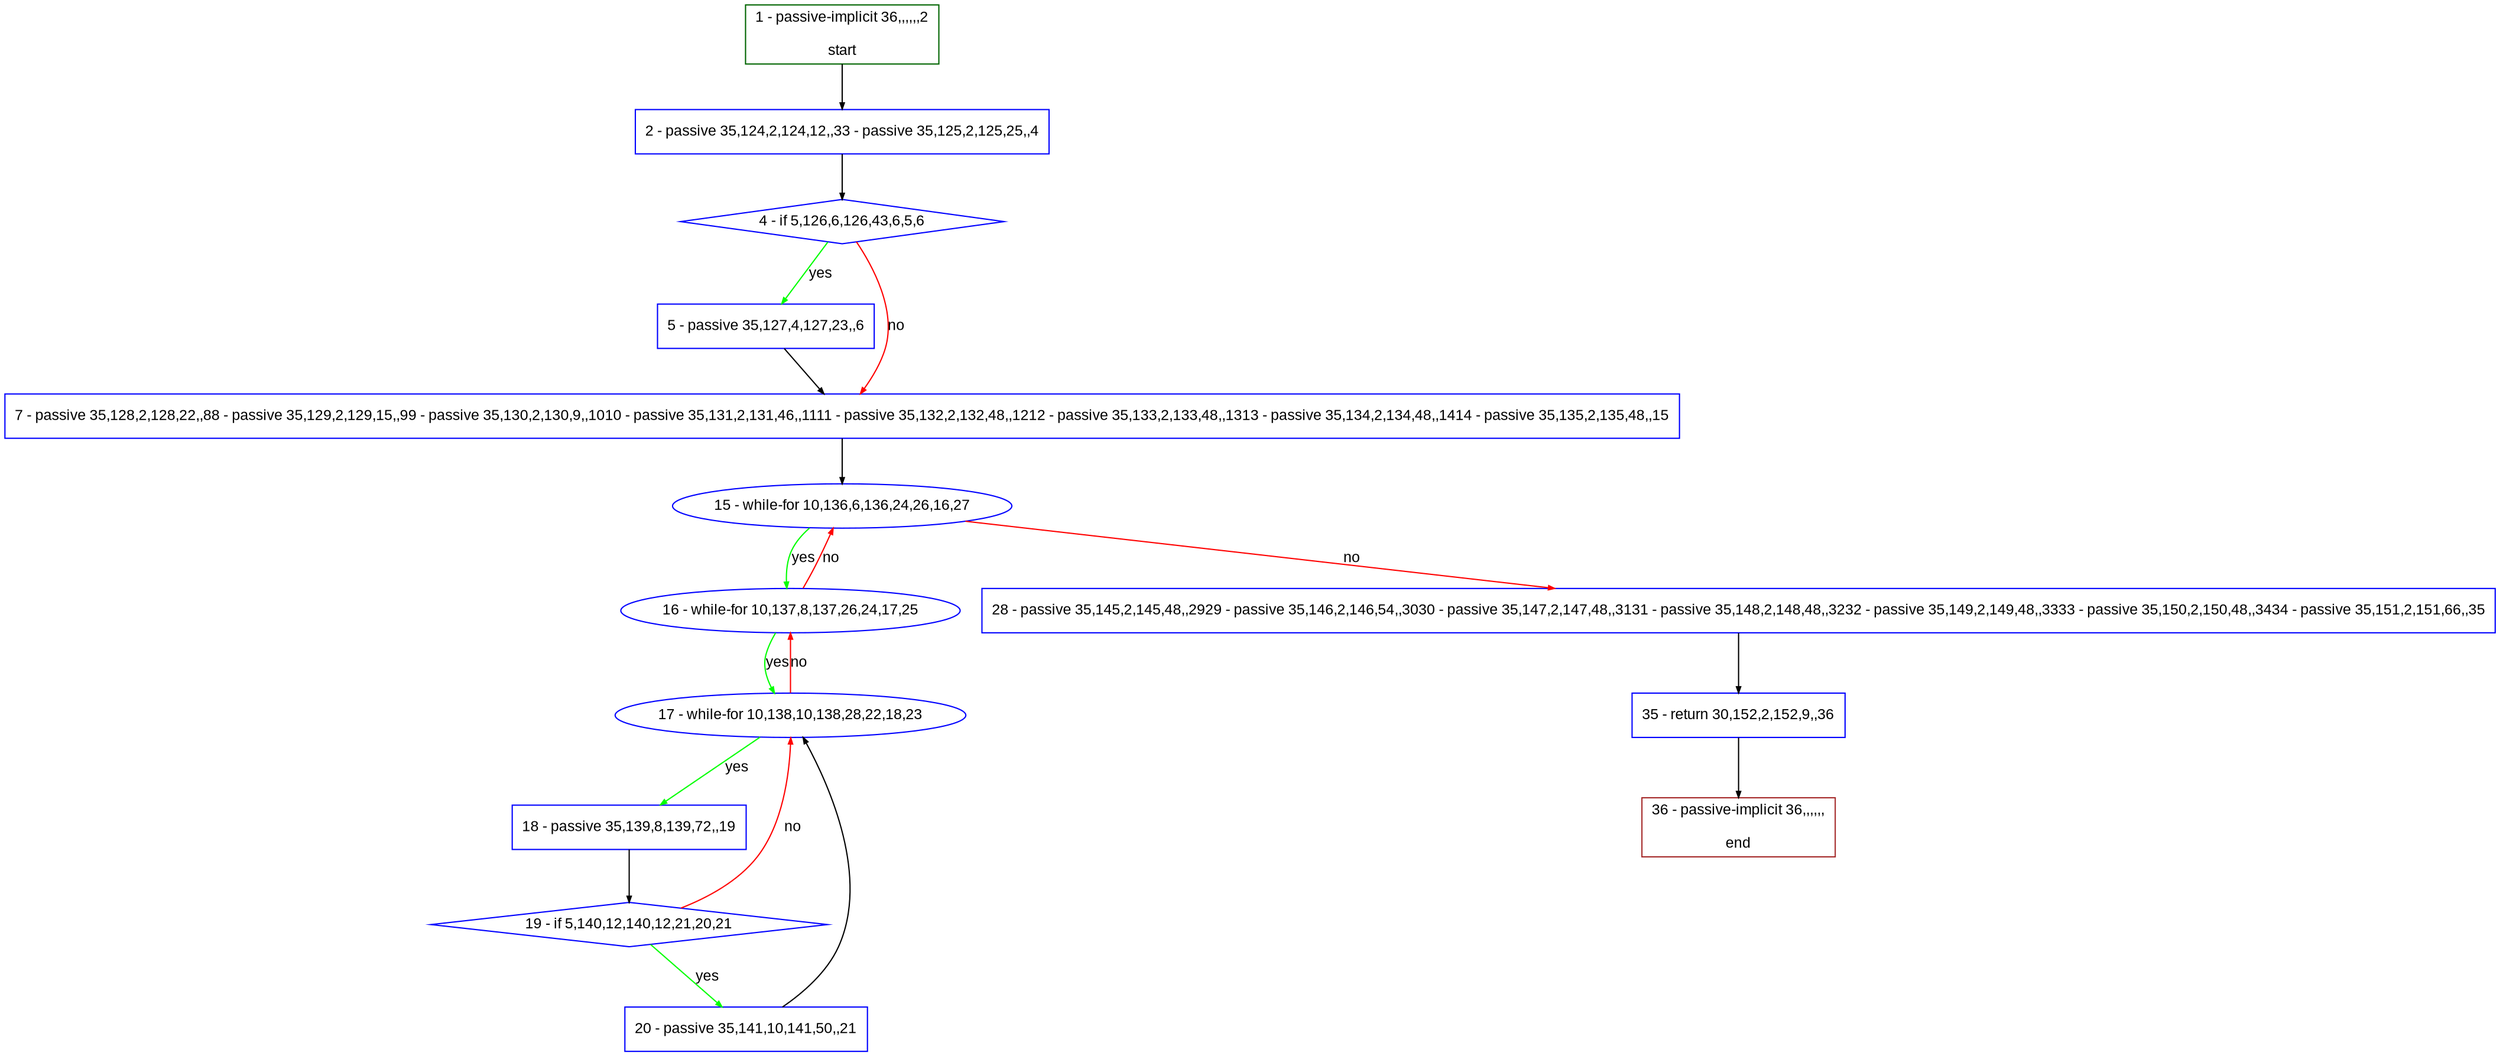 digraph "" {
  graph [pack="true", label="", fontsize="12", packmode="clust", fontname="Arial", fillcolor="#FFFFCC", bgcolor="white", style="rounded,filled", compound="true"];
  node [node_initialized="no", label="", color="grey", fontsize="12", fillcolor="white", fontname="Arial", style="filled", shape="rectangle", compound="true", fixedsize="false"];
  edge [fontcolor="black", arrowhead="normal", arrowtail="none", arrowsize="0.5", ltail="", label="", color="black", fontsize="12", lhead="", fontname="Arial", dir="forward", compound="true"];
  __N1 [label="2 - passive 35,124,2,124,12,,33 - passive 35,125,2,125,25,,4", color="#0000ff", fillcolor="#ffffff", style="filled", shape="box"];
  __N2 [label="1 - passive-implicit 36,,,,,,2\n\nstart", color="#006400", fillcolor="#ffffff", style="filled", shape="box"];
  __N3 [label="4 - if 5,126,6,126,43,6,5,6", color="#0000ff", fillcolor="#ffffff", style="filled", shape="diamond"];
  __N4 [label="5 - passive 35,127,4,127,23,,6", color="#0000ff", fillcolor="#ffffff", style="filled", shape="box"];
  __N5 [label="7 - passive 35,128,2,128,22,,88 - passive 35,129,2,129,15,,99 - passive 35,130,2,130,9,,1010 - passive 35,131,2,131,46,,1111 - passive 35,132,2,132,48,,1212 - passive 35,133,2,133,48,,1313 - passive 35,134,2,134,48,,1414 - passive 35,135,2,135,48,,15", color="#0000ff", fillcolor="#ffffff", style="filled", shape="box"];
  __N6 [label="15 - while-for 10,136,6,136,24,26,16,27", color="#0000ff", fillcolor="#ffffff", style="filled", shape="oval"];
  __N7 [label="16 - while-for 10,137,8,137,26,24,17,25", color="#0000ff", fillcolor="#ffffff", style="filled", shape="oval"];
  __N8 [label="28 - passive 35,145,2,145,48,,2929 - passive 35,146,2,146,54,,3030 - passive 35,147,2,147,48,,3131 - passive 35,148,2,148,48,,3232 - passive 35,149,2,149,48,,3333 - passive 35,150,2,150,48,,3434 - passive 35,151,2,151,66,,35", color="#0000ff", fillcolor="#ffffff", style="filled", shape="box"];
  __N9 [label="17 - while-for 10,138,10,138,28,22,18,23", color="#0000ff", fillcolor="#ffffff", style="filled", shape="oval"];
  __N10 [label="18 - passive 35,139,8,139,72,,19", color="#0000ff", fillcolor="#ffffff", style="filled", shape="box"];
  __N11 [label="19 - if 5,140,12,140,12,21,20,21", color="#0000ff", fillcolor="#ffffff", style="filled", shape="diamond"];
  __N12 [label="20 - passive 35,141,10,141,50,,21", color="#0000ff", fillcolor="#ffffff", style="filled", shape="box"];
  __N13 [label="35 - return 30,152,2,152,9,,36", color="#0000ff", fillcolor="#ffffff", style="filled", shape="box"];
  __N14 [label="36 - passive-implicit 36,,,,,,\n\nend", color="#a52a2a", fillcolor="#ffffff", style="filled", shape="box"];
  __N2 -> __N1 [arrowhead="normal", arrowtail="none", color="#000000", label="", dir="forward"];
  __N1 -> __N3 [arrowhead="normal", arrowtail="none", color="#000000", label="", dir="forward"];
  __N3 -> __N4 [arrowhead="normal", arrowtail="none", color="#00ff00", label="yes", dir="forward"];
  __N3 -> __N5 [arrowhead="normal", arrowtail="none", color="#ff0000", label="no", dir="forward"];
  __N4 -> __N5 [arrowhead="normal", arrowtail="none", color="#000000", label="", dir="forward"];
  __N5 -> __N6 [arrowhead="normal", arrowtail="none", color="#000000", label="", dir="forward"];
  __N6 -> __N7 [arrowhead="normal", arrowtail="none", color="#00ff00", label="yes", dir="forward"];
  __N7 -> __N6 [arrowhead="normal", arrowtail="none", color="#ff0000", label="no", dir="forward"];
  __N6 -> __N8 [arrowhead="normal", arrowtail="none", color="#ff0000", label="no", dir="forward"];
  __N7 -> __N9 [arrowhead="normal", arrowtail="none", color="#00ff00", label="yes", dir="forward"];
  __N9 -> __N7 [arrowhead="normal", arrowtail="none", color="#ff0000", label="no", dir="forward"];
  __N9 -> __N10 [arrowhead="normal", arrowtail="none", color="#00ff00", label="yes", dir="forward"];
  __N10 -> __N11 [arrowhead="normal", arrowtail="none", color="#000000", label="", dir="forward"];
  __N11 -> __N9 [arrowhead="normal", arrowtail="none", color="#ff0000", label="no", dir="forward"];
  __N11 -> __N12 [arrowhead="normal", arrowtail="none", color="#00ff00", label="yes", dir="forward"];
  __N12 -> __N9 [arrowhead="normal", arrowtail="none", color="#000000", label="", dir="forward"];
  __N8 -> __N13 [arrowhead="normal", arrowtail="none", color="#000000", label="", dir="forward"];
  __N13 -> __N14 [arrowhead="normal", arrowtail="none", color="#000000", label="", dir="forward"];
}
